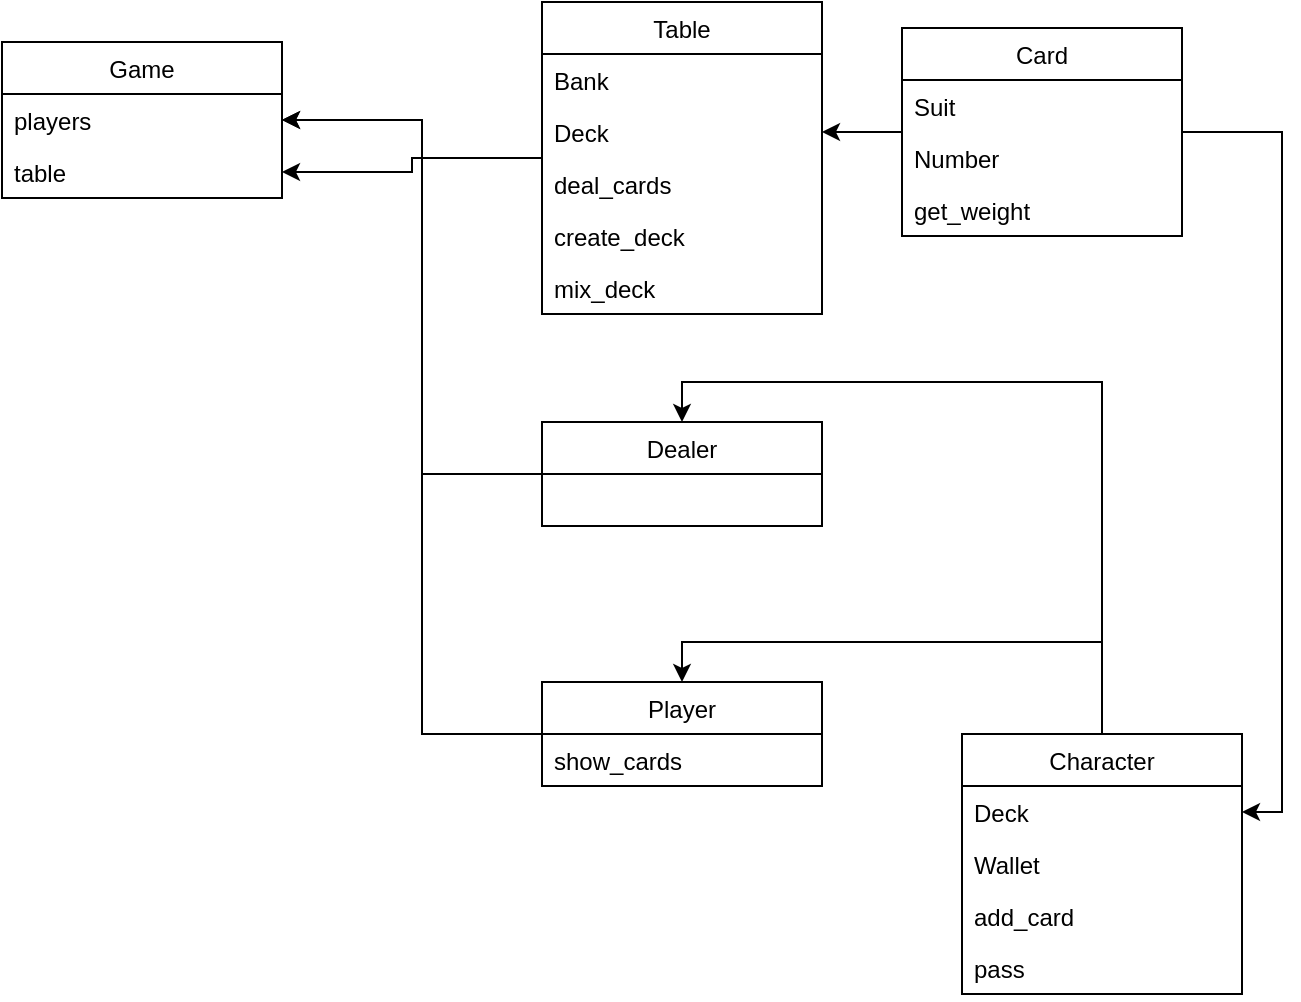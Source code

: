 <mxfile version="14.6.11" type="github">
  <diagram id="AogqNXzLrixzuUeWCS07" name="Page-1">
    <mxGraphModel dx="827" dy="483" grid="1" gridSize="10" guides="1" tooltips="1" connect="1" arrows="1" fold="1" page="1" pageScale="1" pageWidth="827" pageHeight="1169" math="0" shadow="0">
      <root>
        <mxCell id="0" />
        <mxCell id="1" parent="0" />
        <mxCell id="rw-mTAXr7xlzM2lC5Xdd-6" style="edgeStyle=orthogonalEdgeStyle;rounded=0;orthogonalLoop=1;jettySize=auto;html=1;" edge="1" parent="1" source="8Qw4XHrIWm_vDj4B4k6q-6" target="rw-mTAXr7xlzM2lC5Xdd-2">
          <mxGeometry relative="1" as="geometry">
            <Array as="points">
              <mxPoint x="380" y="636" />
              <mxPoint x="380" y="329" />
            </Array>
          </mxGeometry>
        </mxCell>
        <mxCell id="8Qw4XHrIWm_vDj4B4k6q-6" value="Player" style="swimlane;fontStyle=0;childLayout=stackLayout;horizontal=1;startSize=26;fillColor=none;horizontalStack=0;resizeParent=1;resizeParentMax=0;resizeLast=0;collapsible=1;marginBottom=0;" parent="1" vertex="1">
          <mxGeometry x="440" y="610" width="140" height="52" as="geometry" />
        </mxCell>
        <mxCell id="8Qw4XHrIWm_vDj4B4k6q-11" value="show_cards" style="text;strokeColor=none;fillColor=none;align=left;verticalAlign=top;spacingLeft=4;spacingRight=4;overflow=hidden;rotatable=0;points=[[0,0.5],[1,0.5]];portConstraint=eastwest;" parent="8Qw4XHrIWm_vDj4B4k6q-6" vertex="1">
          <mxGeometry y="26" width="140" height="26" as="geometry" />
        </mxCell>
        <mxCell id="rw-mTAXr7xlzM2lC5Xdd-5" style="edgeStyle=orthogonalEdgeStyle;rounded=0;orthogonalLoop=1;jettySize=auto;html=1;entryX=1;entryY=0.5;entryDx=0;entryDy=0;" edge="1" parent="1" source="8Qw4XHrIWm_vDj4B4k6q-12" target="rw-mTAXr7xlzM2lC5Xdd-1">
          <mxGeometry relative="1" as="geometry">
            <Array as="points">
              <mxPoint x="380" y="506" />
              <mxPoint x="380" y="329" />
            </Array>
          </mxGeometry>
        </mxCell>
        <mxCell id="8Qw4XHrIWm_vDj4B4k6q-12" value="Dealer" style="swimlane;fontStyle=0;childLayout=stackLayout;horizontal=1;startSize=26;fillColor=none;horizontalStack=0;resizeParent=1;resizeParentMax=0;resizeLast=0;collapsible=1;marginBottom=0;" parent="1" vertex="1">
          <mxGeometry x="440" y="480" width="140" height="52" as="geometry" />
        </mxCell>
        <mxCell id="rw-mTAXr7xlzM2lC5Xdd-11" style="edgeStyle=orthogonalEdgeStyle;rounded=0;orthogonalLoop=1;jettySize=auto;html=1;entryX=1;entryY=0.5;entryDx=0;entryDy=0;" edge="1" parent="1" source="8Qw4XHrIWm_vDj4B4k6q-18" target="8Qw4XHrIWm_vDj4B4k6q-28">
          <mxGeometry relative="1" as="geometry" />
        </mxCell>
        <mxCell id="rw-mTAXr7xlzM2lC5Xdd-12" style="edgeStyle=orthogonalEdgeStyle;rounded=0;orthogonalLoop=1;jettySize=auto;html=1;entryX=1;entryY=0.5;entryDx=0;entryDy=0;" edge="1" parent="1" source="8Qw4XHrIWm_vDj4B4k6q-18" target="8Qw4XHrIWm_vDj4B4k6q-41">
          <mxGeometry relative="1" as="geometry">
            <Array as="points">
              <mxPoint x="810" y="335" />
              <mxPoint x="810" y="675" />
            </Array>
          </mxGeometry>
        </mxCell>
        <mxCell id="8Qw4XHrIWm_vDj4B4k6q-18" value="Card" style="swimlane;fontStyle=0;childLayout=stackLayout;horizontal=1;startSize=26;fillColor=none;horizontalStack=0;resizeParent=1;resizeParentMax=0;resizeLast=0;collapsible=1;marginBottom=0;" parent="1" vertex="1">
          <mxGeometry x="620" y="283" width="140" height="104" as="geometry" />
        </mxCell>
        <mxCell id="8Qw4XHrIWm_vDj4B4k6q-19" value="Suit" style="text;strokeColor=none;fillColor=none;align=left;verticalAlign=top;spacingLeft=4;spacingRight=4;overflow=hidden;rotatable=0;points=[[0,0.5],[1,0.5]];portConstraint=eastwest;" parent="8Qw4XHrIWm_vDj4B4k6q-18" vertex="1">
          <mxGeometry y="26" width="140" height="26" as="geometry" />
        </mxCell>
        <mxCell id="8Qw4XHrIWm_vDj4B4k6q-24" value="Number" style="text;strokeColor=none;fillColor=none;align=left;verticalAlign=top;spacingLeft=4;spacingRight=4;overflow=hidden;rotatable=0;points=[[0,0.5],[1,0.5]];portConstraint=eastwest;" parent="8Qw4XHrIWm_vDj4B4k6q-18" vertex="1">
          <mxGeometry y="52" width="140" height="26" as="geometry" />
        </mxCell>
        <mxCell id="8Qw4XHrIWm_vDj4B4k6q-25" value="get_weight" style="text;strokeColor=none;fillColor=none;align=left;verticalAlign=top;spacingLeft=4;spacingRight=4;overflow=hidden;rotatable=0;points=[[0,0.5],[1,0.5]];portConstraint=eastwest;" parent="8Qw4XHrIWm_vDj4B4k6q-18" vertex="1">
          <mxGeometry y="78" width="140" height="26" as="geometry" />
        </mxCell>
        <mxCell id="rw-mTAXr7xlzM2lC5Xdd-7" style="edgeStyle=orthogonalEdgeStyle;rounded=0;orthogonalLoop=1;jettySize=auto;html=1;" edge="1" parent="1" source="8Qw4XHrIWm_vDj4B4k6q-26" target="rw-mTAXr7xlzM2lC5Xdd-3">
          <mxGeometry relative="1" as="geometry" />
        </mxCell>
        <mxCell id="8Qw4XHrIWm_vDj4B4k6q-26" value="Table" style="swimlane;fontStyle=0;childLayout=stackLayout;horizontal=1;startSize=26;fillColor=none;horizontalStack=0;resizeParent=1;resizeParentMax=0;resizeLast=0;collapsible=1;marginBottom=0;" parent="1" vertex="1">
          <mxGeometry x="440" y="270" width="140" height="156" as="geometry" />
        </mxCell>
        <mxCell id="8Qw4XHrIWm_vDj4B4k6q-27" value="Bank" style="text;strokeColor=none;fillColor=none;align=left;verticalAlign=top;spacingLeft=4;spacingRight=4;overflow=hidden;rotatable=0;points=[[0,0.5],[1,0.5]];portConstraint=eastwest;" parent="8Qw4XHrIWm_vDj4B4k6q-26" vertex="1">
          <mxGeometry y="26" width="140" height="26" as="geometry" />
        </mxCell>
        <mxCell id="8Qw4XHrIWm_vDj4B4k6q-28" value="Deck" style="text;strokeColor=none;fillColor=none;align=left;verticalAlign=top;spacingLeft=4;spacingRight=4;overflow=hidden;rotatable=0;points=[[0,0.5],[1,0.5]];portConstraint=eastwest;" parent="8Qw4XHrIWm_vDj4B4k6q-26" vertex="1">
          <mxGeometry y="52" width="140" height="26" as="geometry" />
        </mxCell>
        <mxCell id="8Qw4XHrIWm_vDj4B4k6q-29" value="deal_cards" style="text;strokeColor=none;fillColor=none;align=left;verticalAlign=top;spacingLeft=4;spacingRight=4;overflow=hidden;rotatable=0;points=[[0,0.5],[1,0.5]];portConstraint=eastwest;" parent="8Qw4XHrIWm_vDj4B4k6q-26" vertex="1">
          <mxGeometry y="78" width="140" height="26" as="geometry" />
        </mxCell>
        <mxCell id="8Qw4XHrIWm_vDj4B4k6q-35" value="create_deck" style="text;strokeColor=none;fillColor=none;align=left;verticalAlign=top;spacingLeft=4;spacingRight=4;overflow=hidden;rotatable=0;points=[[0,0.5],[1,0.5]];portConstraint=eastwest;" parent="8Qw4XHrIWm_vDj4B4k6q-26" vertex="1">
          <mxGeometry y="104" width="140" height="26" as="geometry" />
        </mxCell>
        <mxCell id="8Qw4XHrIWm_vDj4B4k6q-36" value="mix_deck" style="text;strokeColor=none;fillColor=none;align=left;verticalAlign=top;spacingLeft=4;spacingRight=4;overflow=hidden;rotatable=0;points=[[0,0.5],[1,0.5]];portConstraint=eastwest;" parent="8Qw4XHrIWm_vDj4B4k6q-26" vertex="1">
          <mxGeometry y="130" width="140" height="26" as="geometry" />
        </mxCell>
        <mxCell id="8Qw4XHrIWm_vDj4B4k6q-48" style="edgeStyle=orthogonalEdgeStyle;rounded=0;orthogonalLoop=1;jettySize=auto;html=1;entryX=0.5;entryY=0;entryDx=0;entryDy=0;" parent="1" source="8Qw4XHrIWm_vDj4B4k6q-37" target="8Qw4XHrIWm_vDj4B4k6q-12" edge="1">
          <mxGeometry relative="1" as="geometry">
            <Array as="points">
              <mxPoint x="720" y="460" />
              <mxPoint x="510" y="460" />
            </Array>
          </mxGeometry>
        </mxCell>
        <mxCell id="8Qw4XHrIWm_vDj4B4k6q-49" style="edgeStyle=orthogonalEdgeStyle;rounded=0;orthogonalLoop=1;jettySize=auto;html=1;entryX=0.5;entryY=0;entryDx=0;entryDy=0;" parent="1" source="8Qw4XHrIWm_vDj4B4k6q-37" target="8Qw4XHrIWm_vDj4B4k6q-6" edge="1">
          <mxGeometry relative="1" as="geometry">
            <Array as="points">
              <mxPoint x="720" y="590" />
              <mxPoint x="510" y="590" />
            </Array>
          </mxGeometry>
        </mxCell>
        <mxCell id="8Qw4XHrIWm_vDj4B4k6q-37" value="Character" style="swimlane;fontStyle=0;childLayout=stackLayout;horizontal=1;startSize=26;fillColor=none;horizontalStack=0;resizeParent=1;resizeParentMax=0;resizeLast=0;collapsible=1;marginBottom=0;" parent="1" vertex="1">
          <mxGeometry x="650" y="636" width="140" height="130" as="geometry">
            <mxRectangle x="680" y="560" width="90" height="26" as="alternateBounds" />
          </mxGeometry>
        </mxCell>
        <mxCell id="8Qw4XHrIWm_vDj4B4k6q-41" value="Deck" style="text;strokeColor=none;fillColor=none;align=left;verticalAlign=top;spacingLeft=4;spacingRight=4;overflow=hidden;rotatable=0;points=[[0,0.5],[1,0.5]];portConstraint=eastwest;" parent="8Qw4XHrIWm_vDj4B4k6q-37" vertex="1">
          <mxGeometry y="26" width="140" height="26" as="geometry" />
        </mxCell>
        <mxCell id="8Qw4XHrIWm_vDj4B4k6q-42" value="Wallet" style="text;strokeColor=none;fillColor=none;align=left;verticalAlign=top;spacingLeft=4;spacingRight=4;overflow=hidden;rotatable=0;points=[[0,0.5],[1,0.5]];portConstraint=eastwest;" parent="8Qw4XHrIWm_vDj4B4k6q-37" vertex="1">
          <mxGeometry y="52" width="140" height="26" as="geometry" />
        </mxCell>
        <mxCell id="8Qw4XHrIWm_vDj4B4k6q-9" value="add_card" style="text;strokeColor=none;fillColor=none;align=left;verticalAlign=top;spacingLeft=4;spacingRight=4;overflow=hidden;rotatable=0;points=[[0,0.5],[1,0.5]];portConstraint=eastwest;" parent="8Qw4XHrIWm_vDj4B4k6q-37" vertex="1">
          <mxGeometry y="78" width="140" height="26" as="geometry" />
        </mxCell>
        <mxCell id="8Qw4XHrIWm_vDj4B4k6q-16" value="pass" style="text;strokeColor=none;fillColor=none;align=left;verticalAlign=top;spacingLeft=4;spacingRight=4;overflow=hidden;rotatable=0;points=[[0,0.5],[1,0.5]];portConstraint=eastwest;" parent="8Qw4XHrIWm_vDj4B4k6q-37" vertex="1">
          <mxGeometry y="104" width="140" height="26" as="geometry" />
        </mxCell>
        <mxCell id="rw-mTAXr7xlzM2lC5Xdd-1" value="Game" style="swimlane;fontStyle=0;childLayout=stackLayout;horizontal=1;startSize=26;fillColor=none;horizontalStack=0;resizeParent=1;resizeParentMax=0;resizeLast=0;collapsible=1;marginBottom=0;" vertex="1" parent="1">
          <mxGeometry x="170" y="290" width="140" height="78" as="geometry" />
        </mxCell>
        <mxCell id="rw-mTAXr7xlzM2lC5Xdd-2" value="players" style="text;strokeColor=none;fillColor=none;align=left;verticalAlign=top;spacingLeft=4;spacingRight=4;overflow=hidden;rotatable=0;points=[[0,0.5],[1,0.5]];portConstraint=eastwest;" vertex="1" parent="rw-mTAXr7xlzM2lC5Xdd-1">
          <mxGeometry y="26" width="140" height="26" as="geometry" />
        </mxCell>
        <mxCell id="rw-mTAXr7xlzM2lC5Xdd-3" value="table" style="text;strokeColor=none;fillColor=none;align=left;verticalAlign=top;spacingLeft=4;spacingRight=4;overflow=hidden;rotatable=0;points=[[0,0.5],[1,0.5]];portConstraint=eastwest;" vertex="1" parent="rw-mTAXr7xlzM2lC5Xdd-1">
          <mxGeometry y="52" width="140" height="26" as="geometry" />
        </mxCell>
      </root>
    </mxGraphModel>
  </diagram>
</mxfile>

